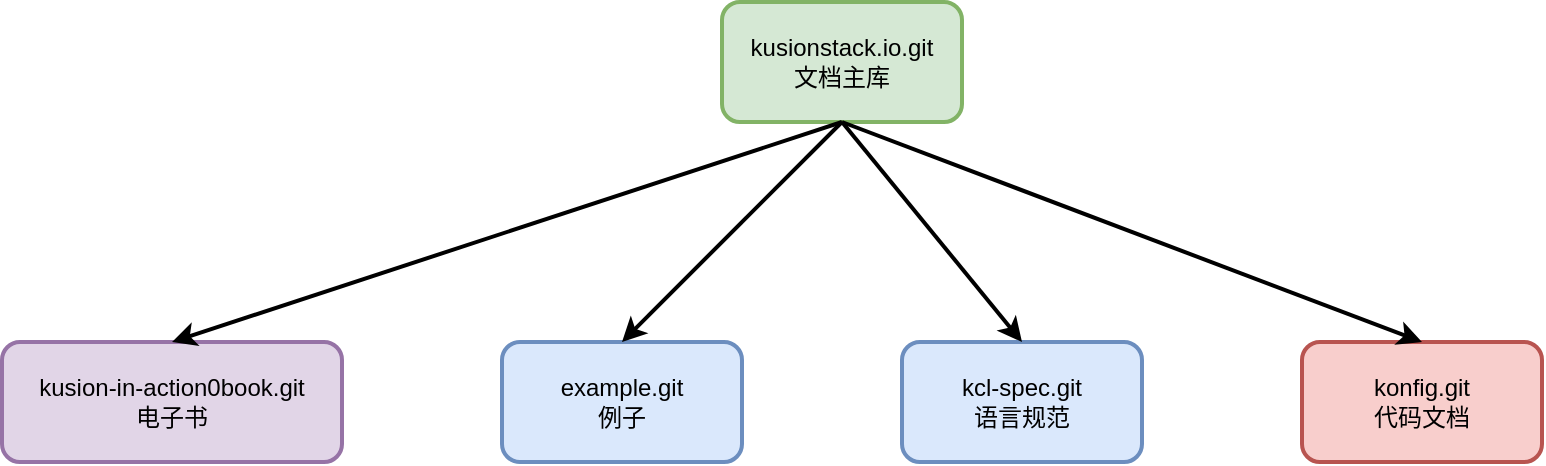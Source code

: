 <mxfile version="14.9.6" type="device"><diagram id="B8-tpyZa-beBFCcC5AaC" name="第 1 页"><mxGraphModel dx="1719" dy="1841" grid="1" gridSize="10" guides="1" tooltips="1" connect="1" arrows="1" fold="1" page="1" pageScale="1" pageWidth="827" pageHeight="1169" math="0" shadow="0"><root><mxCell id="0"/><mxCell id="1" parent="0"/><mxCell id="XIu2sxjIP9zPH9Uf-73c-6" value="kusionstack.io.git&lt;br&gt;文档主库" style="rounded=1;whiteSpace=wrap;html=1;strokeWidth=2;fillColor=#d5e8d4;strokeColor=#82b366;" parent="1" vertex="1"><mxGeometry x="230" y="-390" width="120" height="60" as="geometry"/></mxCell><mxCell id="XIu2sxjIP9zPH9Uf-73c-21" value="kusion-in-action0book.git&lt;br&gt;电子书" style="rounded=1;whiteSpace=wrap;html=1;strokeWidth=2;fillColor=#e1d5e7;strokeColor=#9673a6;" parent="1" vertex="1"><mxGeometry x="-130" y="-220" width="170" height="60" as="geometry"/></mxCell><mxCell id="XIu2sxjIP9zPH9Uf-73c-22" value="example.git&lt;br&gt;例子" style="rounded=1;whiteSpace=wrap;html=1;strokeWidth=2;fillColor=#dae8fc;strokeColor=#6c8ebf;" parent="1" vertex="1"><mxGeometry x="120" y="-220" width="120" height="60" as="geometry"/></mxCell><mxCell id="XIu2sxjIP9zPH9Uf-73c-24" value="" style="endArrow=classic;html=1;strokeWidth=2;exitX=0.5;exitY=1;exitDx=0;exitDy=0;entryX=0.5;entryY=0;entryDx=0;entryDy=0;" parent="1" source="XIu2sxjIP9zPH9Uf-73c-6" target="XIu2sxjIP9zPH9Uf-73c-21" edge="1"><mxGeometry width="50" height="50" relative="1" as="geometry"><mxPoint x="-210" y="-260" as="sourcePoint"/><mxPoint x="-210" y="-200" as="targetPoint"/></mxGeometry></mxCell><mxCell id="XIu2sxjIP9zPH9Uf-73c-25" value="" style="endArrow=classic;html=1;strokeWidth=2;exitX=0.5;exitY=1;exitDx=0;exitDy=0;entryX=0.5;entryY=0;entryDx=0;entryDy=0;entryPerimeter=0;" parent="1" source="XIu2sxjIP9zPH9Uf-73c-6" target="XIu2sxjIP9zPH9Uf-73c-22" edge="1"><mxGeometry width="50" height="50" relative="1" as="geometry"><mxPoint x="-200" y="-250" as="sourcePoint"/><mxPoint x="-200" y="-190" as="targetPoint"/></mxGeometry></mxCell><mxCell id="27vk4c4aDkBW1LjCZnza-1" value="kcl-spec.git&lt;br&gt;语言规范" style="rounded=1;whiteSpace=wrap;html=1;strokeWidth=2;fillColor=#dae8fc;strokeColor=#6c8ebf;" parent="1" vertex="1"><mxGeometry x="320" y="-220" width="120" height="60" as="geometry"/></mxCell><mxCell id="27vk4c4aDkBW1LjCZnza-2" value="konfig.git&lt;br&gt;代码文档" style="rounded=1;whiteSpace=wrap;html=1;strokeWidth=2;fillColor=#f8cecc;strokeColor=#b85450;" parent="1" vertex="1"><mxGeometry x="520" y="-220" width="120" height="60" as="geometry"/></mxCell><mxCell id="27vk4c4aDkBW1LjCZnza-3" value="" style="endArrow=classic;html=1;strokeWidth=2;exitX=0.5;exitY=1;exitDx=0;exitDy=0;" parent="1" source="XIu2sxjIP9zPH9Uf-73c-6" edge="1"><mxGeometry width="50" height="50" relative="1" as="geometry"><mxPoint x="300" y="-320" as="sourcePoint"/><mxPoint x="380" y="-220" as="targetPoint"/></mxGeometry></mxCell><mxCell id="27vk4c4aDkBW1LjCZnza-4" value="" style="endArrow=classic;html=1;strokeWidth=2;exitX=0.5;exitY=1;exitDx=0;exitDy=0;entryX=0.5;entryY=0;entryDx=0;entryDy=0;" parent="1" source="XIu2sxjIP9zPH9Uf-73c-6" target="27vk4c4aDkBW1LjCZnza-2" edge="1"><mxGeometry width="50" height="50" relative="1" as="geometry"><mxPoint x="310" y="-310" as="sourcePoint"/><mxPoint x="200" y="-200" as="targetPoint"/></mxGeometry></mxCell></root></mxGraphModel></diagram></mxfile>